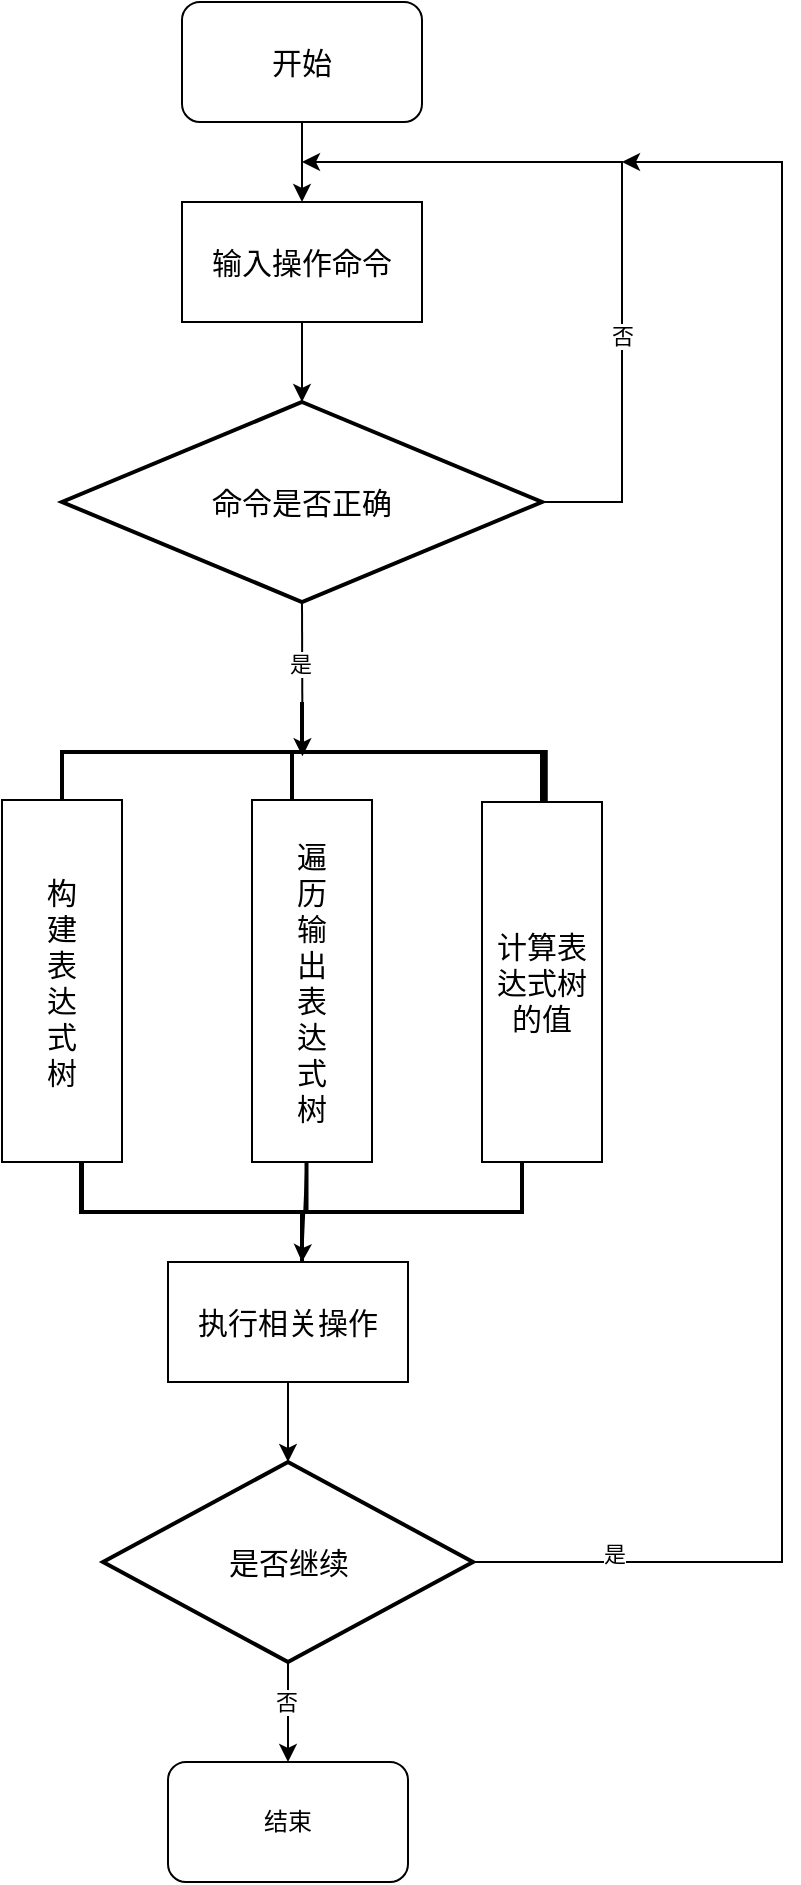 <mxfile version="22.1.16" type="device">
  <diagram name="第 1 页" id="jgHeYzDKI5eqHvsDa6jq">
    <mxGraphModel dx="1282" dy="535" grid="1" gridSize="10" guides="1" tooltips="1" connect="1" arrows="1" fold="1" page="1" pageScale="1" pageWidth="827" pageHeight="1169" math="0" shadow="0">
      <root>
        <mxCell id="0" />
        <mxCell id="1" parent="0" />
        <mxCell id="Q-eJgUvHjbEwDiXTpLKB-1" style="edgeStyle=orthogonalEdgeStyle;rounded=0;orthogonalLoop=1;jettySize=auto;html=1;" edge="1" parent="1" source="Q-eJgUvHjbEwDiXTpLKB-2">
          <mxGeometry relative="1" as="geometry">
            <mxPoint x="240" y="200" as="targetPoint" />
          </mxGeometry>
        </mxCell>
        <mxCell id="Q-eJgUvHjbEwDiXTpLKB-2" value="&lt;font style=&quot;font-size: 15px;&quot;&gt;开始&lt;/font&gt;" style="rounded=1;whiteSpace=wrap;html=1;" vertex="1" parent="1">
          <mxGeometry x="180" y="100" width="120" height="60" as="geometry" />
        </mxCell>
        <mxCell id="Q-eJgUvHjbEwDiXTpLKB-3" value="&lt;font style=&quot;font-size: 15px;&quot;&gt;输入操作命令&lt;/font&gt;" style="rounded=0;whiteSpace=wrap;html=1;" vertex="1" parent="1">
          <mxGeometry x="180" y="200" width="120" height="60" as="geometry" />
        </mxCell>
        <mxCell id="Q-eJgUvHjbEwDiXTpLKB-4" value="&lt;font style=&quot;font-size: 15px;&quot;&gt;命令是否正确&lt;/font&gt;" style="strokeWidth=2;html=1;shape=mxgraph.flowchart.decision;whiteSpace=wrap;" vertex="1" parent="1">
          <mxGeometry x="120" y="300" width="240" height="100" as="geometry" />
        </mxCell>
        <mxCell id="Q-eJgUvHjbEwDiXTpLKB-5" value="" style="endArrow=classic;html=1;rounded=0;exitX=0.5;exitY=1;exitDx=0;exitDy=0;entryX=0.5;entryY=0;entryDx=0;entryDy=0;entryPerimeter=0;" edge="1" parent="1" source="Q-eJgUvHjbEwDiXTpLKB-3" target="Q-eJgUvHjbEwDiXTpLKB-4">
          <mxGeometry width="50" height="50" relative="1" as="geometry">
            <mxPoint x="220" y="310" as="sourcePoint" />
            <mxPoint x="270" y="260" as="targetPoint" />
          </mxGeometry>
        </mxCell>
        <mxCell id="Q-eJgUvHjbEwDiXTpLKB-6" value="" style="endArrow=classic;html=1;rounded=0;exitX=1;exitY=0.5;exitDx=0;exitDy=0;exitPerimeter=0;" edge="1" parent="1" source="Q-eJgUvHjbEwDiXTpLKB-4">
          <mxGeometry width="50" height="50" relative="1" as="geometry">
            <mxPoint x="340" y="320" as="sourcePoint" />
            <mxPoint x="240" y="180" as="targetPoint" />
            <Array as="points">
              <mxPoint x="400" y="350" />
              <mxPoint x="400" y="180" />
            </Array>
          </mxGeometry>
        </mxCell>
        <mxCell id="Q-eJgUvHjbEwDiXTpLKB-7" value="否" style="edgeLabel;html=1;align=center;verticalAlign=middle;resizable=0;points=[];" vertex="1" connectable="0" parent="Q-eJgUvHjbEwDiXTpLKB-6">
          <mxGeometry x="-0.336" relative="1" as="geometry">
            <mxPoint as="offset" />
          </mxGeometry>
        </mxCell>
        <mxCell id="Q-eJgUvHjbEwDiXTpLKB-8" value="" style="endArrow=classic;html=1;rounded=0;exitX=0.5;exitY=1;exitDx=0;exitDy=0;exitPerimeter=0;entryX=0.542;entryY=0.499;entryDx=0;entryDy=0;entryPerimeter=0;" edge="1" parent="1" source="Q-eJgUvHjbEwDiXTpLKB-4" target="Q-eJgUvHjbEwDiXTpLKB-10">
          <mxGeometry width="50" height="50" relative="1" as="geometry">
            <mxPoint x="200" y="460" as="sourcePoint" />
            <mxPoint x="240" y="450" as="targetPoint" />
          </mxGeometry>
        </mxCell>
        <mxCell id="Q-eJgUvHjbEwDiXTpLKB-9" value="是" style="edgeLabel;html=1;align=center;verticalAlign=middle;resizable=0;points=[];" vertex="1" connectable="0" parent="Q-eJgUvHjbEwDiXTpLKB-8">
          <mxGeometry x="-0.202" y="-1" relative="1" as="geometry">
            <mxPoint as="offset" />
          </mxGeometry>
        </mxCell>
        <mxCell id="Q-eJgUvHjbEwDiXTpLKB-10" value="" style="strokeWidth=2;html=1;shape=mxgraph.flowchart.annotation_2;align=left;labelPosition=right;pointerEvents=1;rotation=90;" vertex="1" parent="1">
          <mxGeometry x="215" y="355" width="50" height="240" as="geometry" />
        </mxCell>
        <mxCell id="Q-eJgUvHjbEwDiXTpLKB-11" value="&lt;span style=&quot;font-size: 15px;&quot;&gt;构&lt;br&gt;建&lt;br&gt;表&lt;br&gt;达&lt;br&gt;式&lt;br&gt;树&lt;/span&gt;" style="rounded=0;whiteSpace=wrap;html=1;" vertex="1" parent="1">
          <mxGeometry x="90" y="499" width="60" height="181" as="geometry" />
        </mxCell>
        <mxCell id="Q-eJgUvHjbEwDiXTpLKB-12" value="" style="strokeWidth=2;html=1;shape=mxgraph.flowchart.annotation_1;align=left;pointerEvents=1;rotation=90;" vertex="1" parent="1">
          <mxGeometry x="282.66" y="427.35" width="31.56" height="126.87" as="geometry" />
        </mxCell>
        <mxCell id="Q-eJgUvHjbEwDiXTpLKB-13" value="&lt;span style=&quot;font-size: 15px;&quot;&gt;计算表达式树的值&lt;/span&gt;" style="rounded=0;whiteSpace=wrap;html=1;" vertex="1" parent="1">
          <mxGeometry x="330" y="500" width="60" height="180" as="geometry" />
        </mxCell>
        <mxCell id="Q-eJgUvHjbEwDiXTpLKB-14" value="&lt;span style=&quot;font-size: 15px;&quot;&gt;遍&lt;br&gt;历&lt;br&gt;输&lt;br&gt;出&lt;br&gt;表&lt;br&gt;达&lt;br&gt;式&lt;br&gt;树&lt;/span&gt;" style="rounded=0;whiteSpace=wrap;html=1;" vertex="1" parent="1">
          <mxGeometry x="215" y="499" width="60" height="181" as="geometry" />
        </mxCell>
        <mxCell id="Q-eJgUvHjbEwDiXTpLKB-15" value="" style="strokeWidth=2;html=1;shape=mxgraph.flowchart.annotation_2;align=left;labelPosition=right;pointerEvents=1;rotation=-90;" vertex="1" parent="1">
          <mxGeometry x="215" y="595" width="50" height="220" as="geometry" />
        </mxCell>
        <mxCell id="Q-eJgUvHjbEwDiXTpLKB-16" value="" style="strokeWidth=2;html=1;shape=mxgraph.flowchart.annotation_1;align=left;pointerEvents=1;rotation=-90;" vertex="1" parent="1">
          <mxGeometry x="173.13" y="635.88" width="25.5" height="112.75" as="geometry" />
        </mxCell>
        <mxCell id="Q-eJgUvHjbEwDiXTpLKB-17" value="&lt;font style=&quot;font-size: 15px;&quot;&gt;执行相关操作&lt;/font&gt;" style="rounded=0;whiteSpace=wrap;html=1;" vertex="1" parent="1">
          <mxGeometry x="173" y="730" width="120" height="60" as="geometry" />
        </mxCell>
        <mxCell id="Q-eJgUvHjbEwDiXTpLKB-18" value="" style="endArrow=classic;html=1;rounded=0;exitX=1;exitY=1;exitDx=0;exitDy=0;exitPerimeter=0;entryX=0;entryY=0.5;entryDx=0;entryDy=0;entryPerimeter=0;" edge="1" parent="1" source="Q-eJgUvHjbEwDiXTpLKB-16" target="Q-eJgUvHjbEwDiXTpLKB-15">
          <mxGeometry width="50" height="50" relative="1" as="geometry">
            <mxPoint x="570" y="640" as="sourcePoint" />
            <mxPoint x="620" y="590" as="targetPoint" />
          </mxGeometry>
        </mxCell>
        <mxCell id="Q-eJgUvHjbEwDiXTpLKB-19" style="edgeStyle=orthogonalEdgeStyle;rounded=0;orthogonalLoop=1;jettySize=auto;html=1;exitX=1;exitY=0.5;exitDx=0;exitDy=0;exitPerimeter=0;" edge="1" parent="1" source="Q-eJgUvHjbEwDiXTpLKB-23">
          <mxGeometry relative="1" as="geometry">
            <mxPoint x="400" y="180" as="targetPoint" />
            <Array as="points">
              <mxPoint x="480" y="880" />
              <mxPoint x="480" y="180" />
            </Array>
          </mxGeometry>
        </mxCell>
        <mxCell id="Q-eJgUvHjbEwDiXTpLKB-20" value="是" style="edgeLabel;html=1;align=center;verticalAlign=middle;resizable=0;points=[];" vertex="1" connectable="0" parent="Q-eJgUvHjbEwDiXTpLKB-19">
          <mxGeometry x="-0.85" y="4" relative="1" as="geometry">
            <mxPoint as="offset" />
          </mxGeometry>
        </mxCell>
        <mxCell id="Q-eJgUvHjbEwDiXTpLKB-21" style="edgeStyle=orthogonalEdgeStyle;rounded=0;orthogonalLoop=1;jettySize=auto;html=1;exitX=0.5;exitY=1;exitDx=0;exitDy=0;exitPerimeter=0;entryX=0.5;entryY=0;entryDx=0;entryDy=0;" edge="1" parent="1" source="Q-eJgUvHjbEwDiXTpLKB-23" target="Q-eJgUvHjbEwDiXTpLKB-25">
          <mxGeometry relative="1" as="geometry" />
        </mxCell>
        <mxCell id="Q-eJgUvHjbEwDiXTpLKB-22" value="否" style="edgeLabel;html=1;align=center;verticalAlign=middle;resizable=0;points=[];" vertex="1" connectable="0" parent="Q-eJgUvHjbEwDiXTpLKB-21">
          <mxGeometry x="-0.207" y="-1" relative="1" as="geometry">
            <mxPoint as="offset" />
          </mxGeometry>
        </mxCell>
        <mxCell id="Q-eJgUvHjbEwDiXTpLKB-23" value="&lt;font style=&quot;font-size: 15px;&quot;&gt;是否继续&lt;/font&gt;" style="strokeWidth=2;html=1;shape=mxgraph.flowchart.decision;whiteSpace=wrap;" vertex="1" parent="1">
          <mxGeometry x="140.5" y="830" width="185" height="100" as="geometry" />
        </mxCell>
        <mxCell id="Q-eJgUvHjbEwDiXTpLKB-24" style="edgeStyle=orthogonalEdgeStyle;rounded=0;orthogonalLoop=1;jettySize=auto;html=1;exitX=0.5;exitY=1;exitDx=0;exitDy=0;entryX=0.5;entryY=0;entryDx=0;entryDy=0;entryPerimeter=0;" edge="1" parent="1" source="Q-eJgUvHjbEwDiXTpLKB-17" target="Q-eJgUvHjbEwDiXTpLKB-23">
          <mxGeometry relative="1" as="geometry" />
        </mxCell>
        <mxCell id="Q-eJgUvHjbEwDiXTpLKB-25" value="结束" style="rounded=1;whiteSpace=wrap;html=1;" vertex="1" parent="1">
          <mxGeometry x="173" y="980" width="120" height="60" as="geometry" />
        </mxCell>
      </root>
    </mxGraphModel>
  </diagram>
</mxfile>
